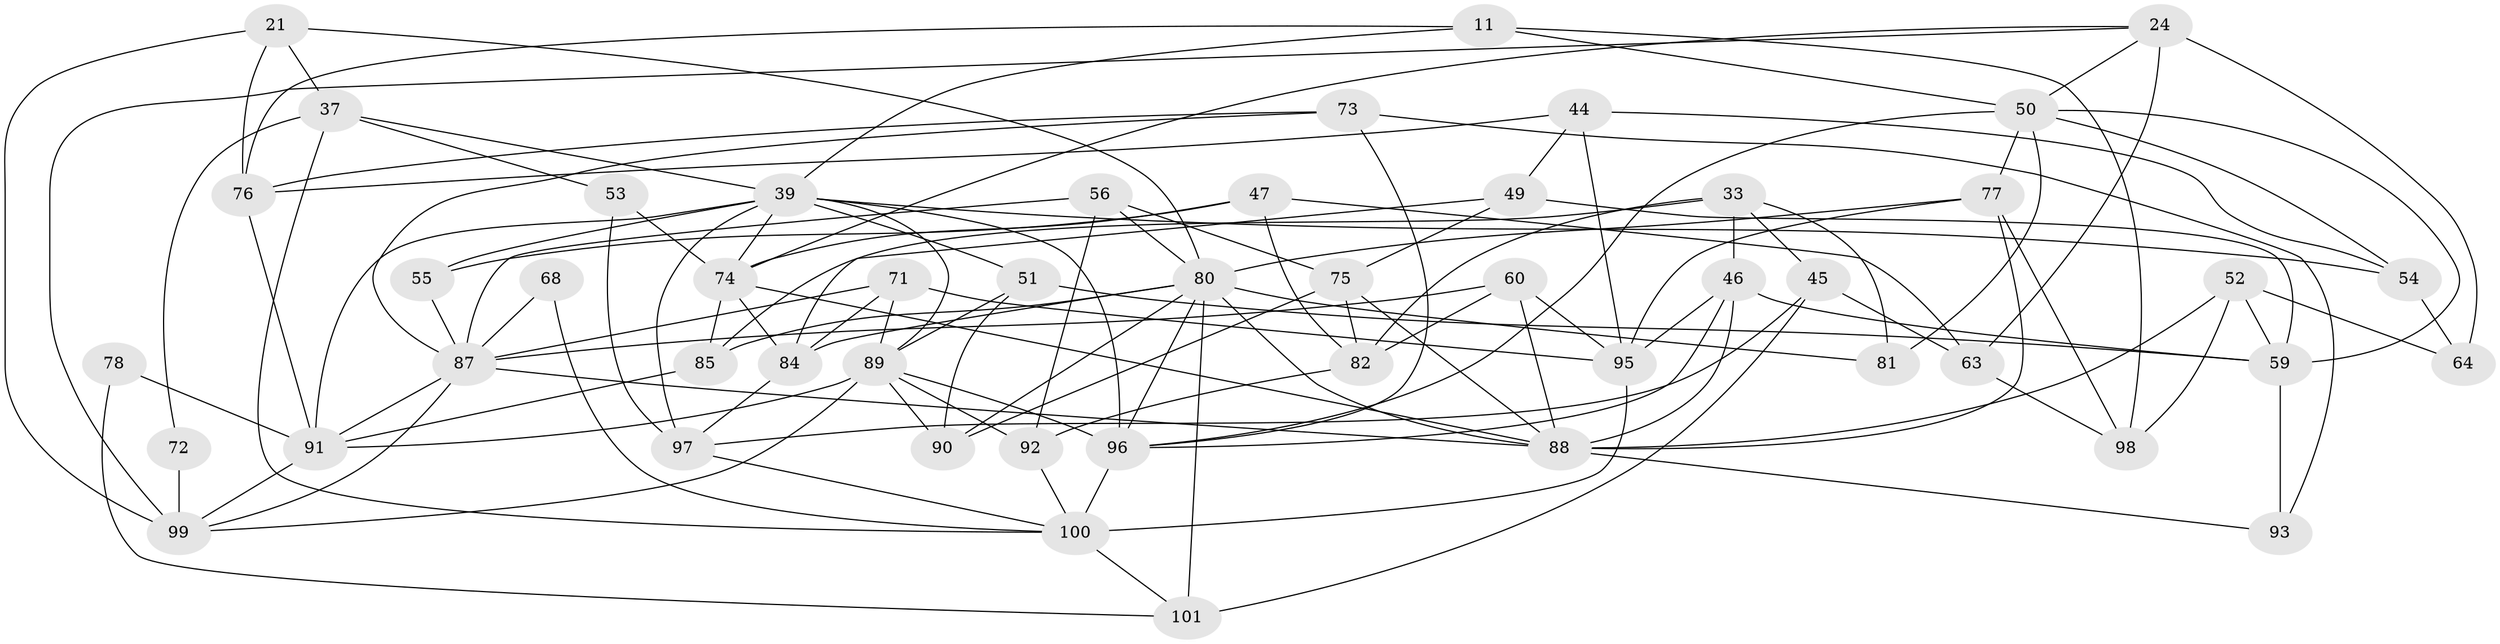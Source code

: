 // original degree distribution, {4: 1.0}
// Generated by graph-tools (version 1.1) at 2025/04/03/04/25 22:04:03]
// undirected, 50 vertices, 123 edges
graph export_dot {
graph [start="1"]
  node [color=gray90,style=filled];
  11 [super="+2"];
  21;
  24 [super="+9"];
  33 [super="+23"];
  37 [super="+16"];
  39 [super="+34"];
  44;
  45;
  46 [super="+6+30"];
  47;
  49;
  50 [super="+3+31"];
  51;
  52;
  53;
  54;
  55;
  56;
  59 [super="+1+48"];
  60;
  63;
  64;
  68;
  71;
  72 [super="+12"];
  73;
  74 [super="+15+20"];
  75 [super="+36"];
  76 [super="+70"];
  77 [super="+28"];
  78;
  80 [super="+8+22+13+40"];
  81;
  82 [super="+10"];
  84 [super="+67"];
  85;
  87 [super="+41+62"];
  88 [super="+58+83+25"];
  89 [super="+57"];
  90;
  91 [super="+65"];
  92;
  93;
  95 [super="+5+94+69"];
  96 [super="+19+38"];
  97 [super="+26"];
  98;
  99 [super="+79+86"];
  100 [super="+66"];
  101 [super="+42"];
  11 -- 98;
  11 -- 76 [weight=2];
  11 -- 50 [weight=2];
  11 -- 39;
  21 -- 37;
  21 -- 76;
  21 -- 80;
  21 -- 99;
  24 -- 74;
  24 -- 50;
  24 -- 64 [weight=2];
  24 -- 63;
  24 -- 99;
  33 -- 45;
  33 -- 82;
  33 -- 46 [weight=2];
  33 -- 81;
  33 -- 85;
  37 -- 72 [weight=2];
  37 -- 53;
  37 -- 100;
  37 -- 39;
  39 -- 97;
  39 -- 89;
  39 -- 96;
  39 -- 74;
  39 -- 51;
  39 -- 54;
  39 -- 55;
  39 -- 91;
  44 -- 54;
  44 -- 49;
  44 -- 76;
  44 -- 95;
  45 -- 63;
  45 -- 97;
  45 -- 101;
  46 -- 59 [weight=2];
  46 -- 95;
  46 -- 96;
  46 -- 88 [weight=2];
  47 -- 55;
  47 -- 63;
  47 -- 74;
  47 -- 82;
  49 -- 59;
  49 -- 84;
  49 -- 75;
  50 -- 81;
  50 -- 59;
  50 -- 54;
  50 -- 96;
  50 -- 77;
  51 -- 90;
  51 -- 59;
  51 -- 89;
  52 -- 64;
  52 -- 98;
  52 -- 59;
  52 -- 88;
  53 -- 97 [weight=2];
  53 -- 74;
  54 -- 64;
  55 -- 87 [weight=2];
  56 -- 75;
  56 -- 92;
  56 -- 87;
  56 -- 80;
  59 -- 93 [weight=2];
  60 -- 82;
  60 -- 87;
  60 -- 88;
  60 -- 95;
  63 -- 98;
  68 -- 100 [weight=2];
  68 -- 87 [weight=2];
  71 -- 95;
  71 -- 87;
  71 -- 84;
  71 -- 89;
  72 -- 99 [weight=4];
  73 -- 93;
  73 -- 87;
  73 -- 76;
  73 -- 96;
  74 -- 88;
  74 -- 84 [weight=2];
  74 -- 85;
  75 -- 82 [weight=2];
  75 -- 90;
  75 -- 88;
  76 -- 91;
  77 -- 88 [weight=2];
  77 -- 98;
  77 -- 80;
  77 -- 95;
  78 -- 91 [weight=2];
  78 -- 101 [weight=2];
  80 -- 101 [weight=2];
  80 -- 96 [weight=2];
  80 -- 84;
  80 -- 81 [weight=2];
  80 -- 90;
  80 -- 85;
  80 -- 88 [weight=2];
  82 -- 92;
  84 -- 97;
  85 -- 91;
  87 -- 99 [weight=2];
  87 -- 91;
  87 -- 88;
  88 -- 93;
  89 -- 90;
  89 -- 99;
  89 -- 96;
  89 -- 91;
  89 -- 92;
  91 -- 99;
  92 -- 100;
  95 -- 100 [weight=3];
  96 -- 100;
  97 -- 100;
  100 -- 101;
}

